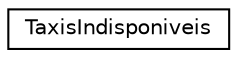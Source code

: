 digraph "Graphical Class Hierarchy"
{
  edge [fontname="Helvetica",fontsize="10",labelfontname="Helvetica",labelfontsize="10"];
  node [fontname="Helvetica",fontsize="10",shape=record];
  rankdir="LR";
  Node0 [label="TaxisIndisponiveis",height=0.2,width=0.4,color="black", fillcolor="white", style="filled",URL="$class_taxis_indisponiveis.html"];
}

